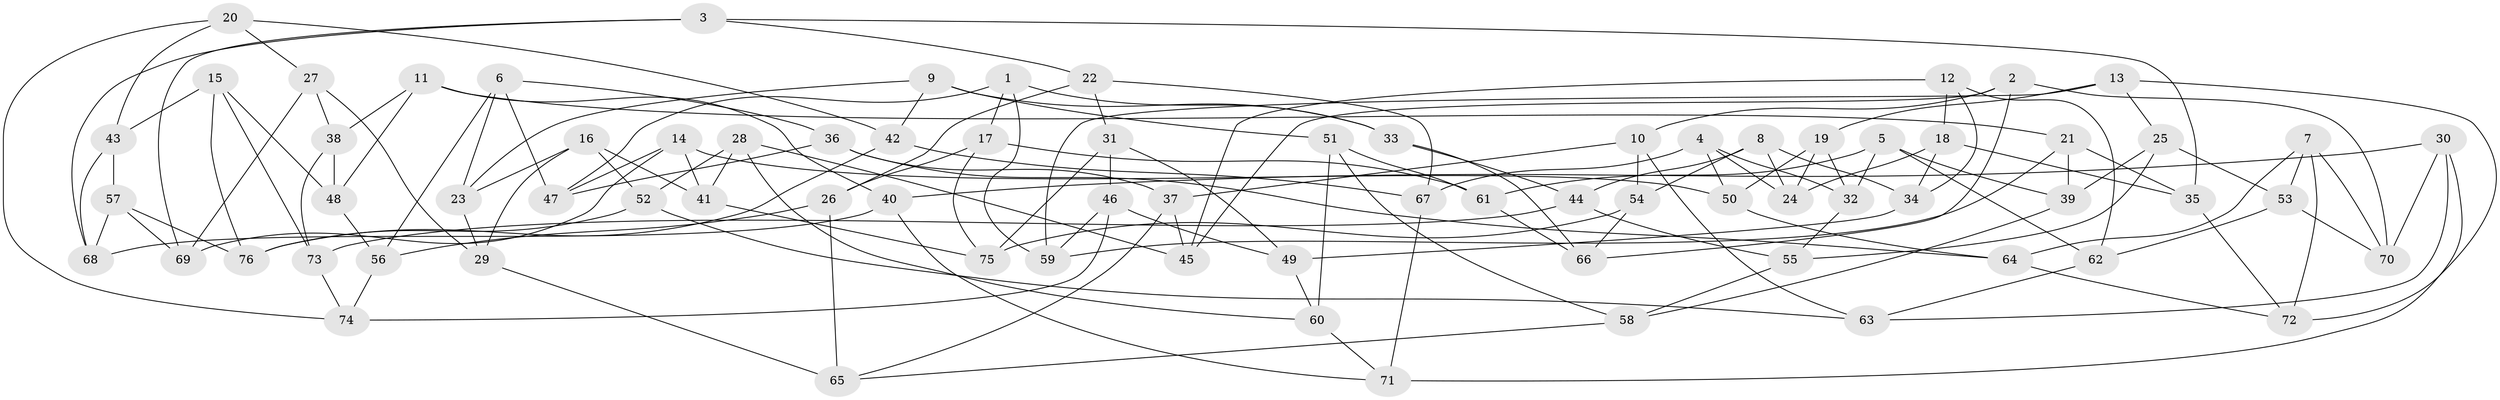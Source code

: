// coarse degree distribution, {6: 0.4888888888888889, 4: 0.28888888888888886, 5: 0.2, 3: 0.022222222222222223}
// Generated by graph-tools (version 1.1) at 2025/42/03/06/25 10:42:16]
// undirected, 76 vertices, 152 edges
graph export_dot {
graph [start="1"]
  node [color=gray90,style=filled];
  1;
  2;
  3;
  4;
  5;
  6;
  7;
  8;
  9;
  10;
  11;
  12;
  13;
  14;
  15;
  16;
  17;
  18;
  19;
  20;
  21;
  22;
  23;
  24;
  25;
  26;
  27;
  28;
  29;
  30;
  31;
  32;
  33;
  34;
  35;
  36;
  37;
  38;
  39;
  40;
  41;
  42;
  43;
  44;
  45;
  46;
  47;
  48;
  49;
  50;
  51;
  52;
  53;
  54;
  55;
  56;
  57;
  58;
  59;
  60;
  61;
  62;
  63;
  64;
  65;
  66;
  67;
  68;
  69;
  70;
  71;
  72;
  73;
  74;
  75;
  76;
  1 -- 33;
  1 -- 47;
  1 -- 59;
  1 -- 17;
  2 -- 10;
  2 -- 45;
  2 -- 66;
  2 -- 70;
  3 -- 22;
  3 -- 68;
  3 -- 35;
  3 -- 69;
  4 -- 50;
  4 -- 67;
  4 -- 24;
  4 -- 32;
  5 -- 61;
  5 -- 62;
  5 -- 39;
  5 -- 32;
  6 -- 56;
  6 -- 47;
  6 -- 23;
  6 -- 36;
  7 -- 72;
  7 -- 64;
  7 -- 53;
  7 -- 70;
  8 -- 44;
  8 -- 24;
  8 -- 54;
  8 -- 34;
  9 -- 33;
  9 -- 23;
  9 -- 42;
  9 -- 51;
  10 -- 37;
  10 -- 63;
  10 -- 54;
  11 -- 21;
  11 -- 48;
  11 -- 40;
  11 -- 38;
  12 -- 18;
  12 -- 45;
  12 -- 62;
  12 -- 34;
  13 -- 25;
  13 -- 72;
  13 -- 59;
  13 -- 19;
  14 -- 41;
  14 -- 47;
  14 -- 69;
  14 -- 50;
  15 -- 48;
  15 -- 76;
  15 -- 43;
  15 -- 73;
  16 -- 41;
  16 -- 52;
  16 -- 29;
  16 -- 23;
  17 -- 75;
  17 -- 61;
  17 -- 26;
  18 -- 24;
  18 -- 35;
  18 -- 34;
  19 -- 24;
  19 -- 32;
  19 -- 50;
  20 -- 42;
  20 -- 27;
  20 -- 43;
  20 -- 74;
  21 -- 39;
  21 -- 35;
  21 -- 59;
  22 -- 26;
  22 -- 67;
  22 -- 31;
  23 -- 29;
  25 -- 39;
  25 -- 55;
  25 -- 53;
  26 -- 65;
  26 -- 56;
  27 -- 69;
  27 -- 38;
  27 -- 29;
  28 -- 52;
  28 -- 60;
  28 -- 41;
  28 -- 45;
  29 -- 65;
  30 -- 70;
  30 -- 40;
  30 -- 71;
  30 -- 63;
  31 -- 49;
  31 -- 46;
  31 -- 75;
  32 -- 55;
  33 -- 44;
  33 -- 66;
  34 -- 49;
  35 -- 72;
  36 -- 37;
  36 -- 47;
  36 -- 64;
  37 -- 65;
  37 -- 45;
  38 -- 48;
  38 -- 73;
  39 -- 58;
  40 -- 71;
  40 -- 68;
  41 -- 75;
  42 -- 67;
  42 -- 76;
  43 -- 68;
  43 -- 57;
  44 -- 55;
  44 -- 73;
  46 -- 59;
  46 -- 74;
  46 -- 49;
  48 -- 56;
  49 -- 60;
  50 -- 64;
  51 -- 58;
  51 -- 61;
  51 -- 60;
  52 -- 63;
  52 -- 76;
  53 -- 70;
  53 -- 62;
  54 -- 66;
  54 -- 75;
  55 -- 58;
  56 -- 74;
  57 -- 68;
  57 -- 69;
  57 -- 76;
  58 -- 65;
  60 -- 71;
  61 -- 66;
  62 -- 63;
  64 -- 72;
  67 -- 71;
  73 -- 74;
}
